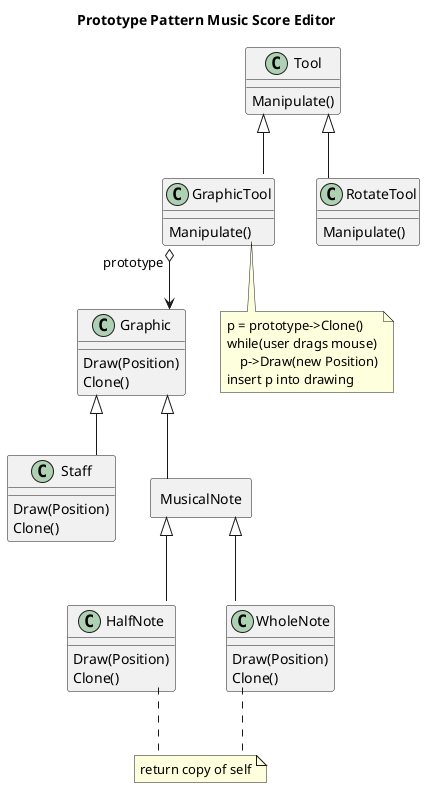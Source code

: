 @startuml

allowmixing
skinparam linetype ortho

title Prototype Pattern Music Score Editor

class Graphic
class Staff
rectangle MusicalNote
class WholeNote
class HalfNote

class Tool
class RotateTool
class GraphicTool

Graphic : Draw(Position)
Graphic : Clone()

Staff : Draw(Position)
Staff : Clone()

WholeNote : Draw(Position)
WholeNote : Clone()

HalfNote : Draw(Position)
HalfNote : Clone()

Tool : Manipulate()
GraphicTool : Manipulate()
RotateTool : Manipulate()

Graphic <|-- MusicalNote
Graphic <|-- Staff

MusicalNote <|-- WholeNote
MusicalNote <|-- HalfNote

Tool <|-- GraphicTool
Tool <|-- RotateTool

GraphicTool "prototype" o--> Graphic

note as nWholeNoteClone
    return copy of self
end note
nWholeNoteClone .up. WholeNote::Clone
nWholeNoteClone .up. HalfNote::Clone

note as nGraphicToolManipulate
    p = prototype->Clone()
    while(user drags mouse)
        p->Draw(new Position)
    insert p into drawing
end note
nGraphicToolManipulate .up. GraphicTool::Manipulate


@enduml
